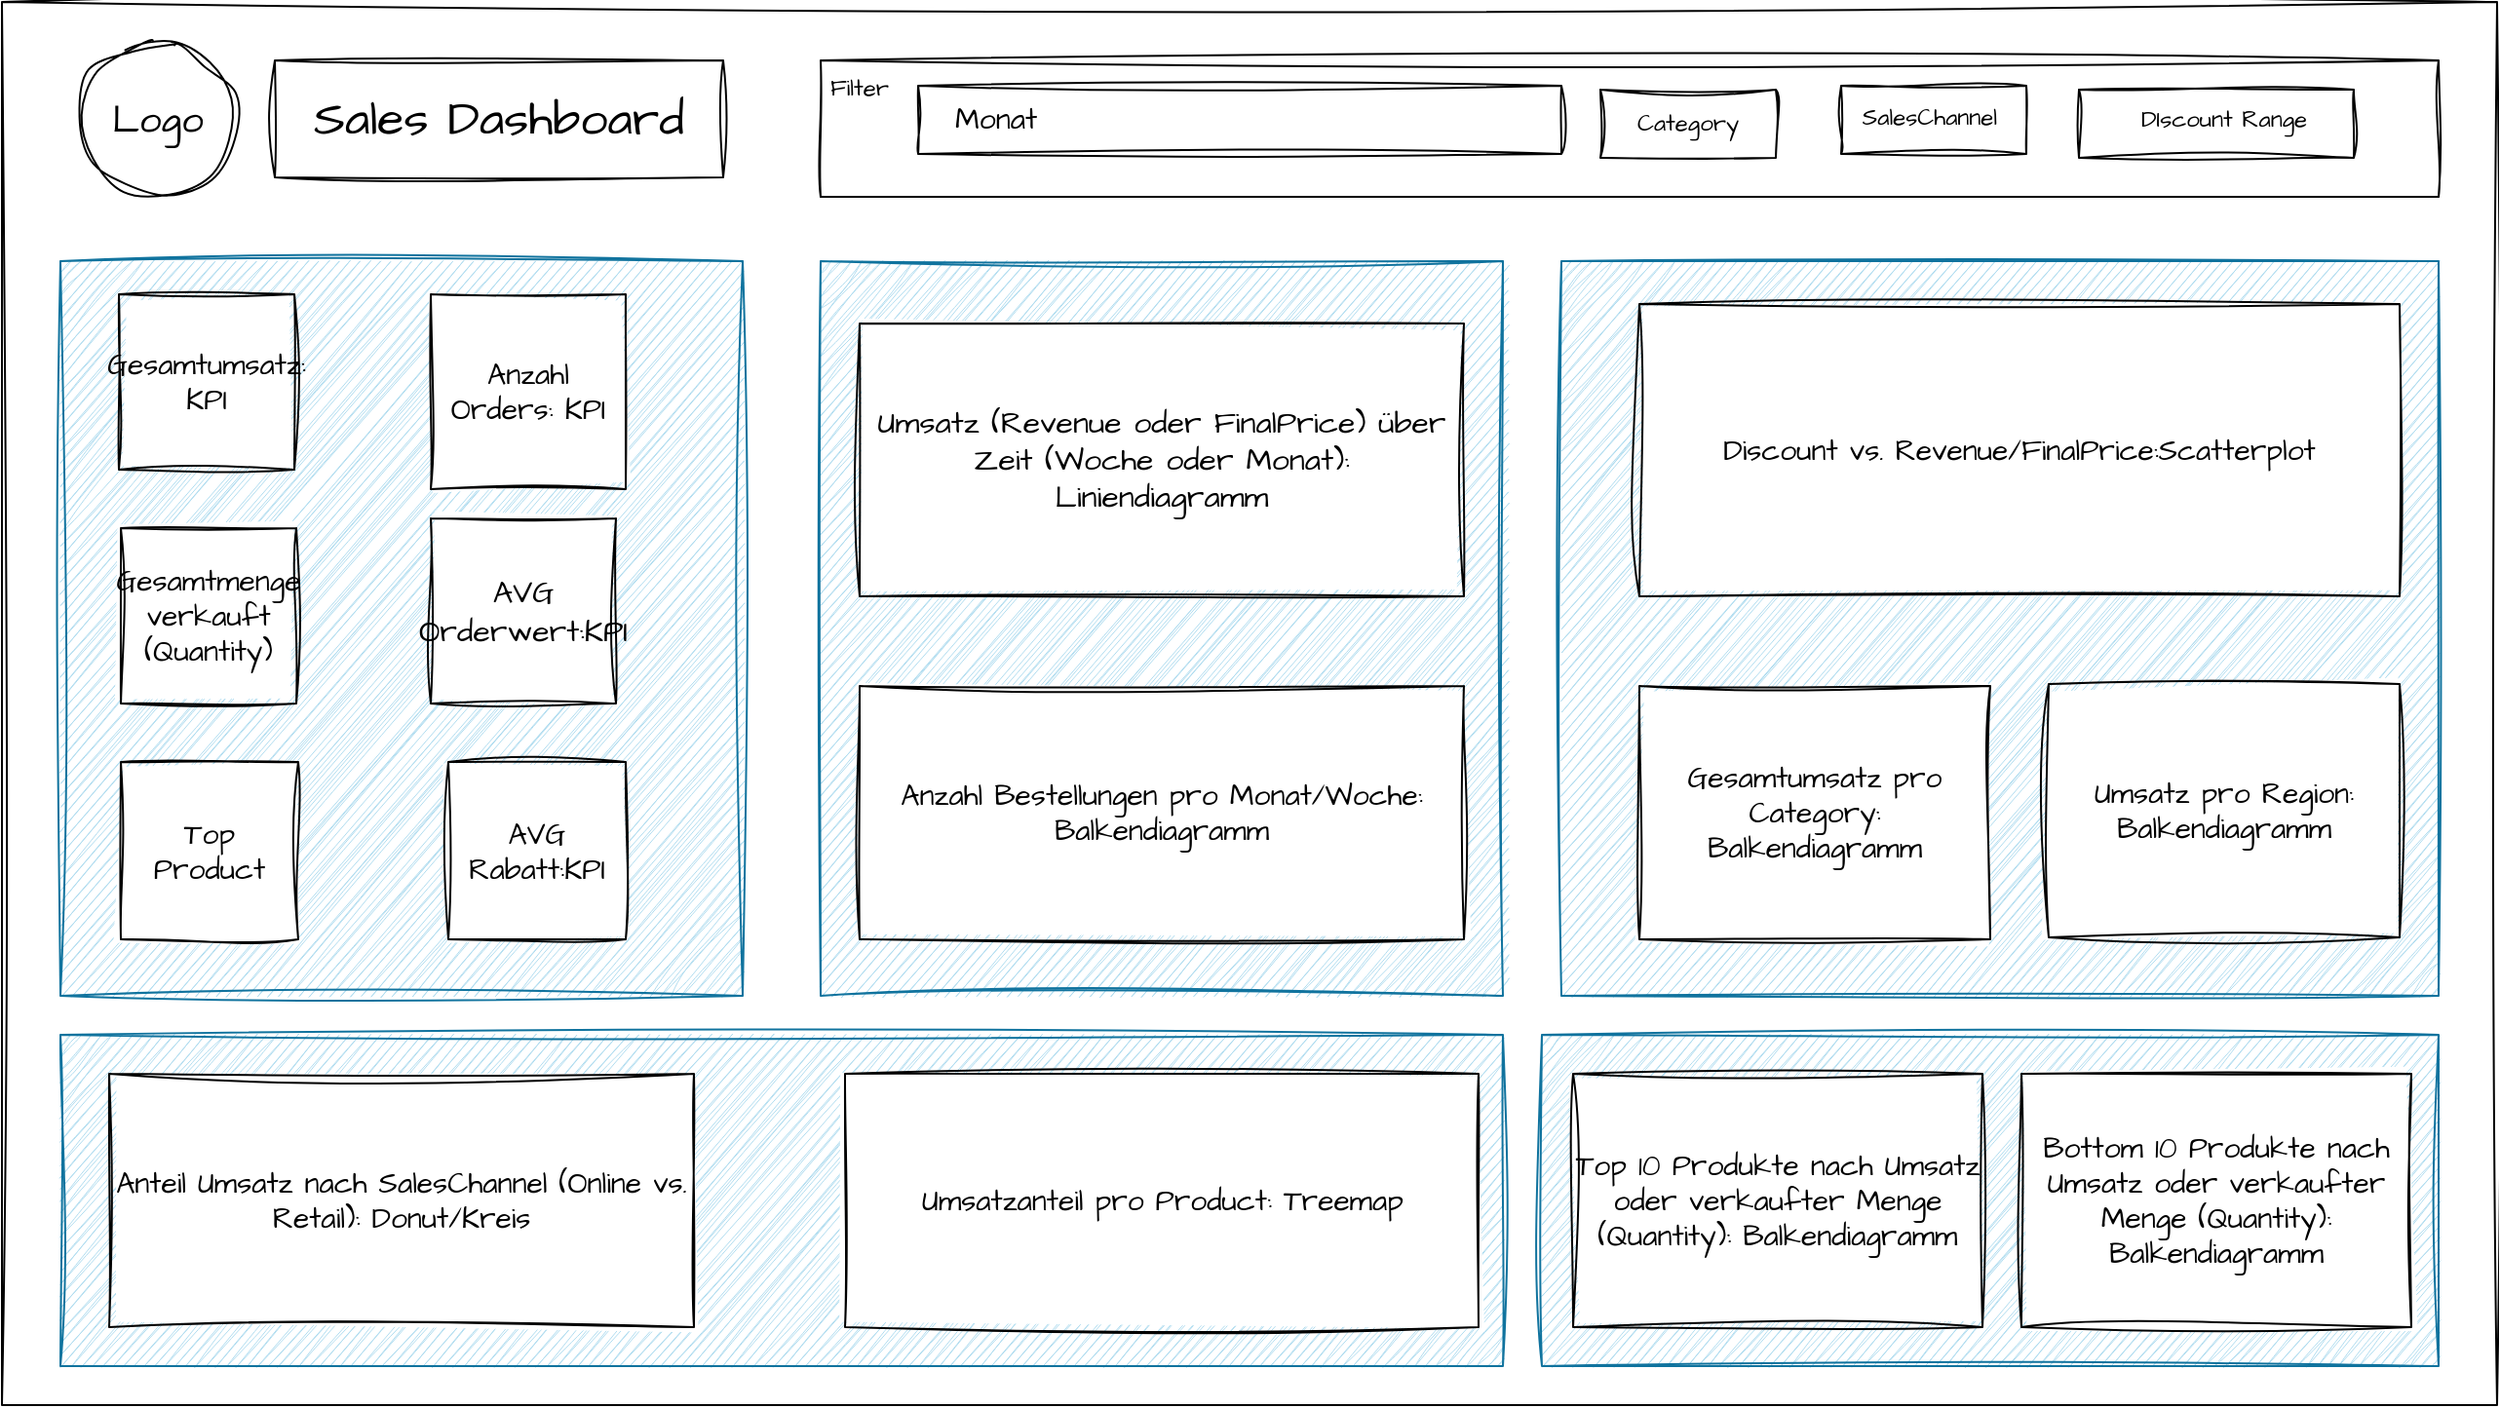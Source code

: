 <mxfile version="28.2.0">
  <diagram name="Seite-1" id="Cg4ywCZoyLswI4LCkrDw">
    <mxGraphModel dx="1426" dy="787" grid="1" gridSize="10" guides="1" tooltips="1" connect="1" arrows="1" fold="1" page="1" pageScale="1" pageWidth="827" pageHeight="1169" math="0" shadow="0">
      <root>
        <mxCell id="0" />
        <mxCell id="1" parent="0" />
        <mxCell id="c4TG9zLGL5Inzq2cddLS-16" value="" style="rounded=0;whiteSpace=wrap;html=1;sketch=1;hachureGap=4;jiggle=2;curveFitting=1;fontFamily=Architects Daughter;fontSource=https%3A%2F%2Ffonts.googleapis.com%2Fcss%3Ffamily%3DArchitects%2BDaughter;" vertex="1" parent="1">
          <mxGeometry x="30" y="720" width="1280" height="720" as="geometry" />
        </mxCell>
        <mxCell id="c4TG9zLGL5Inzq2cddLS-28" value="" style="rounded=0;whiteSpace=wrap;html=1;sketch=1;hachureGap=4;jiggle=2;curveFitting=1;fontFamily=Architects Daughter;fontSource=https%3A%2F%2Ffonts.googleapis.com%2Fcss%3Ffamily%3DArchitects%2BDaughter;" vertex="1" parent="1">
          <mxGeometry x="450" y="750" width="830" height="70" as="geometry" />
        </mxCell>
        <mxCell id="c4TG9zLGL5Inzq2cddLS-35" value="" style="rounded=0;whiteSpace=wrap;html=1;sketch=1;hachureGap=4;jiggle=2;curveFitting=1;fontFamily=Architects Daughter;fontSource=https%3A%2F%2Ffonts.googleapis.com%2Fcss%3Ffamily%3DArchitects%2BDaughter;" vertex="1" parent="1">
          <mxGeometry x="973.5" y="763" width="95" height="35" as="geometry" />
        </mxCell>
        <mxCell id="c4TG9zLGL5Inzq2cddLS-27" value="" style="rounded=0;whiteSpace=wrap;html=1;sketch=1;hachureGap=4;jiggle=2;curveFitting=1;fontFamily=Architects Daughter;fontSource=https%3A%2F%2Ffonts.googleapis.com%2Fcss%3Ffamily%3DArchitects%2BDaughter;fillColor=#b1ddf0;strokeColor=#10739e;" vertex="1" parent="1">
          <mxGeometry x="830" y="853" width="450" height="377" as="geometry" />
        </mxCell>
        <mxCell id="c4TG9zLGL5Inzq2cddLS-26" value="" style="rounded=0;whiteSpace=wrap;html=1;sketch=1;hachureGap=4;jiggle=2;curveFitting=1;fontFamily=Architects Daughter;fontSource=https%3A%2F%2Ffonts.googleapis.com%2Fcss%3Ffamily%3DArchitects%2BDaughter;fillColor=#b1ddf0;strokeColor=#10739e;" vertex="1" parent="1">
          <mxGeometry x="60" y="1250" width="740" height="170" as="geometry" />
        </mxCell>
        <mxCell id="c4TG9zLGL5Inzq2cddLS-25" value="" style="rounded=0;whiteSpace=wrap;html=1;sketch=1;hachureGap=4;jiggle=2;curveFitting=1;fontFamily=Architects Daughter;fontSource=https%3A%2F%2Ffonts.googleapis.com%2Fcss%3Ffamily%3DArchitects%2BDaughter;fillColor=#b1ddf0;strokeColor=#10739e;" vertex="1" parent="1">
          <mxGeometry x="820" y="1250" width="460" height="170" as="geometry" />
        </mxCell>
        <mxCell id="c4TG9zLGL5Inzq2cddLS-22" value="" style="rounded=0;whiteSpace=wrap;html=1;sketch=1;hachureGap=4;jiggle=2;curveFitting=1;fontFamily=Architects Daughter;fontSource=https%3A%2F%2Ffonts.googleapis.com%2Fcss%3Ffamily%3DArchitects%2BDaughter;fillColor=#b1ddf0;strokeColor=#10739e;" vertex="1" parent="1">
          <mxGeometry x="450" y="853" width="350" height="377" as="geometry" />
        </mxCell>
        <mxCell id="c4TG9zLGL5Inzq2cddLS-21" value="" style="rounded=0;whiteSpace=wrap;html=1;sketch=1;hachureGap=4;jiggle=2;curveFitting=1;fontFamily=Architects Daughter;fontSource=https%3A%2F%2Ffonts.googleapis.com%2Fcss%3Ffamily%3DArchitects%2BDaughter;fillColor=#b1ddf0;strokeColor=#10739e;" vertex="1" parent="1">
          <mxGeometry x="60" y="853" width="350" height="377" as="geometry" />
        </mxCell>
        <mxCell id="c4TG9zLGL5Inzq2cddLS-1" value="&lt;div&gt;&lt;font style=&quot;font-size: 16px;&quot;&gt;Umsatz (Revenue oder FinalPrice) über Zeit (Woche oder Monat): Liniendiagramm&lt;/font&gt;&lt;/div&gt;" style="rounded=0;whiteSpace=wrap;html=1;sketch=1;hachureGap=4;jiggle=2;curveFitting=1;fontFamily=Architects Daughter;fontSource=https%3A%2F%2Ffonts.googleapis.com%2Fcss%3Ffamily%3DArchitects%2BDaughter;" vertex="1" parent="1">
          <mxGeometry x="470" y="885" width="310" height="140" as="geometry" />
        </mxCell>
        <mxCell id="c4TG9zLGL5Inzq2cddLS-3" value="&lt;font style=&quot;font-size: 15px;&quot;&gt;Anzahl Bestellungen pro Monat/Woche: Balkendiagramm&lt;/font&gt;" style="rounded=0;whiteSpace=wrap;html=1;sketch=1;hachureGap=4;jiggle=2;curveFitting=1;fontFamily=Architects Daughter;fontSource=https%3A%2F%2Ffonts.googleapis.com%2Fcss%3Ffamily%3DArchitects%2BDaughter;" vertex="1" parent="1">
          <mxGeometry x="470" y="1071" width="310" height="130" as="geometry" />
        </mxCell>
        <mxCell id="c4TG9zLGL5Inzq2cddLS-4" value="&lt;font style=&quot;font-size: 15px;&quot;&gt;Gesamtumsatz pro Category: Balkendiagramm&lt;/font&gt;" style="rounded=0;whiteSpace=wrap;html=1;sketch=1;hachureGap=4;jiggle=2;curveFitting=1;fontFamily=Architects Daughter;fontSource=https%3A%2F%2Ffonts.googleapis.com%2Fcss%3Ffamily%3DArchitects%2BDaughter;" vertex="1" parent="1">
          <mxGeometry x="870" y="1071" width="180" height="130" as="geometry" />
        </mxCell>
        <mxCell id="c4TG9zLGL5Inzq2cddLS-6" value="&lt;font style=&quot;font-size: 15px; color: light-dark(rgb(0, 0, 0), rgb(129, 129, 129));&quot;&gt;Umsatz pro Region: Balkendiagramm&lt;/font&gt;" style="rounded=0;whiteSpace=wrap;html=1;sketch=1;hachureGap=4;jiggle=2;curveFitting=1;fontFamily=Architects Daughter;fontSource=https%3A%2F%2Ffonts.googleapis.com%2Fcss%3Ffamily%3DArchitects%2BDaughter;" vertex="1" parent="1">
          <mxGeometry x="1080" y="1070" width="180" height="130" as="geometry" />
        </mxCell>
        <mxCell id="c4TG9zLGL5Inzq2cddLS-9" value="&lt;font style=&quot;font-size: 15px;&quot;&gt;Discount vs. Revenue/FinalPrice:Scatterplot&lt;/font&gt;" style="rounded=0;whiteSpace=wrap;html=1;sketch=1;hachureGap=4;jiggle=2;curveFitting=1;fontFamily=Architects Daughter;fontSource=https%3A%2F%2Ffonts.googleapis.com%2Fcss%3Ffamily%3DArchitects%2BDaughter;" vertex="1" parent="1">
          <mxGeometry x="870" y="875" width="390" height="150" as="geometry" />
        </mxCell>
        <mxCell id="c4TG9zLGL5Inzq2cddLS-10" value="&lt;font style=&quot;font-size: 15px;&quot;&gt;Top 10 Produkte nach Umsatz oder verkaufter Menge (Quantity): Balkendiagramm&lt;/font&gt;" style="rounded=0;whiteSpace=wrap;html=1;sketch=1;hachureGap=4;jiggle=2;curveFitting=1;fontFamily=Architects Daughter;fontSource=https%3A%2F%2Ffonts.googleapis.com%2Fcss%3Ffamily%3DArchitects%2BDaughter;" vertex="1" parent="1">
          <mxGeometry x="836" y="1270" width="210" height="130" as="geometry" />
        </mxCell>
        <mxCell id="c4TG9zLGL5Inzq2cddLS-11" value="&lt;font style=&quot;font-size: 15px;&quot;&gt;Bottom 10 Produkte nach Umsatz oder verkaufter Menge (Quantity): Balkendiagramm&lt;/font&gt;" style="rounded=0;whiteSpace=wrap;html=1;sketch=1;hachureGap=4;jiggle=2;curveFitting=1;fontFamily=Architects Daughter;fontSource=https%3A%2F%2Ffonts.googleapis.com%2Fcss%3Ffamily%3DArchitects%2BDaughter;" vertex="1" parent="1">
          <mxGeometry x="1066" y="1270" width="200" height="130" as="geometry" />
        </mxCell>
        <mxCell id="c4TG9zLGL5Inzq2cddLS-12" value="&lt;font style=&quot;font-size: 15px;&quot;&gt;Gesamtumsatz: KPI&lt;/font&gt;" style="whiteSpace=wrap;html=1;aspect=fixed;sketch=1;hachureGap=4;jiggle=2;curveFitting=1;fontFamily=Architects Daughter;fontSource=https%3A%2F%2Ffonts.googleapis.com%2Fcss%3Ffamily%3DArchitects%2BDaughter;" vertex="1" parent="1">
          <mxGeometry x="90" y="870" width="90" height="90" as="geometry" />
        </mxCell>
        <mxCell id="c4TG9zLGL5Inzq2cddLS-13" value="&lt;font style=&quot;font-size: 15px;&quot;&gt;Anzahl Orders: KPI&lt;/font&gt;" style="whiteSpace=wrap;html=1;aspect=fixed;sketch=1;hachureGap=4;jiggle=2;curveFitting=1;fontFamily=Architects Daughter;fontSource=https%3A%2F%2Ffonts.googleapis.com%2Fcss%3Ffamily%3DArchitects%2BDaughter;" vertex="1" parent="1">
          <mxGeometry x="250" y="870" width="100" height="100" as="geometry" />
        </mxCell>
        <mxCell id="c4TG9zLGL5Inzq2cddLS-14" value="&lt;font style=&quot;font-size: 16px;&quot;&gt;AVG Orderwert:KPI&lt;/font&gt;" style="whiteSpace=wrap;html=1;aspect=fixed;sketch=1;hachureGap=4;jiggle=2;curveFitting=1;fontFamily=Architects Daughter;fontSource=https%3A%2F%2Ffonts.googleapis.com%2Fcss%3Ffamily%3DArchitects%2BDaughter;" vertex="1" parent="1">
          <mxGeometry x="250" y="985" width="95" height="95" as="geometry" />
        </mxCell>
        <mxCell id="c4TG9zLGL5Inzq2cddLS-15" value="&lt;font style=&quot;font-size: 15px;&quot;&gt;AVG Rabatt:KPI&lt;/font&gt;" style="whiteSpace=wrap;html=1;aspect=fixed;sketch=1;hachureGap=4;jiggle=2;curveFitting=1;fontFamily=Architects Daughter;fontSource=https%3A%2F%2Ffonts.googleapis.com%2Fcss%3Ffamily%3DArchitects%2BDaughter;" vertex="1" parent="1">
          <mxGeometry x="259" y="1110" width="91" height="91" as="geometry" />
        </mxCell>
        <mxCell id="c4TG9zLGL5Inzq2cddLS-17" value="&lt;font style=&quot;font-size: 25px;&quot;&gt;Sales Dashboard&lt;/font&gt;" style="rounded=0;whiteSpace=wrap;html=1;sketch=1;hachureGap=4;jiggle=2;curveFitting=1;fontFamily=Architects Daughter;fontSource=https%3A%2F%2Ffonts.googleapis.com%2Fcss%3Ffamily%3DArchitects%2BDaughter;" vertex="1" parent="1">
          <mxGeometry x="170" y="750" width="230" height="60" as="geometry" />
        </mxCell>
        <mxCell id="c4TG9zLGL5Inzq2cddLS-18" value="&lt;font style=&quot;font-size: 15px;&quot;&gt;Gesamtmenge verkauft (Quantity)&lt;/font&gt;" style="whiteSpace=wrap;html=1;aspect=fixed;sketch=1;hachureGap=4;jiggle=2;curveFitting=1;fontFamily=Architects Daughter;fontSource=https%3A%2F%2Ffonts.googleapis.com%2Fcss%3Ffamily%3DArchitects%2BDaughter;" vertex="1" parent="1">
          <mxGeometry x="91" y="990" width="90" height="90" as="geometry" />
        </mxCell>
        <mxCell id="c4TG9zLGL5Inzq2cddLS-19" value="&lt;font style=&quot;font-size: 15px;&quot;&gt;Top Product&lt;/font&gt;" style="whiteSpace=wrap;html=1;aspect=fixed;sketch=1;hachureGap=4;jiggle=2;curveFitting=1;fontFamily=Architects Daughter;fontSource=https%3A%2F%2Ffonts.googleapis.com%2Fcss%3Ffamily%3DArchitects%2BDaughter;" vertex="1" parent="1">
          <mxGeometry x="91" y="1110" width="91" height="91" as="geometry" />
        </mxCell>
        <mxCell id="c4TG9zLGL5Inzq2cddLS-20" value="&lt;font style=&quot;font-size: 20px;&quot;&gt;Logo&lt;/font&gt;" style="ellipse;whiteSpace=wrap;html=1;aspect=fixed;sketch=1;hachureGap=4;jiggle=2;curveFitting=1;fontFamily=Architects Daughter;fontSource=https%3A%2F%2Ffonts.googleapis.com%2Fcss%3Ffamily%3DArchitects%2BDaughter;" vertex="1" parent="1">
          <mxGeometry x="70" y="740" width="80" height="80" as="geometry" />
        </mxCell>
        <mxCell id="c4TG9zLGL5Inzq2cddLS-30" value="Filter" style="text;html=1;align=center;verticalAlign=middle;whiteSpace=wrap;rounded=0;fontFamily=Architects Daughter;fontSource=https%3A%2F%2Ffonts.googleapis.com%2Fcss%3Ffamily%3DArchitects%2BDaughter;" vertex="1" parent="1">
          <mxGeometry x="440" y="750" width="60" height="30" as="geometry" />
        </mxCell>
        <mxCell id="c4TG9zLGL5Inzq2cddLS-31" value="" style="rounded=0;whiteSpace=wrap;html=1;sketch=1;hachureGap=4;jiggle=2;curveFitting=1;fontFamily=Architects Daughter;fontSource=https%3A%2F%2Ffonts.googleapis.com%2Fcss%3Ffamily%3DArchitects%2BDaughter;" vertex="1" parent="1">
          <mxGeometry x="500" y="763" width="330" height="35" as="geometry" />
        </mxCell>
        <mxCell id="c4TG9zLGL5Inzq2cddLS-29" value="&lt;font style=&quot;font-size: 15px;&quot;&gt;Monat&lt;/font&gt;" style="text;html=1;align=center;verticalAlign=middle;whiteSpace=wrap;rounded=0;fontFamily=Architects Daughter;fontSource=https%3A%2F%2Ffonts.googleapis.com%2Fcss%3Ffamily%3DArchitects%2BDaughter;" vertex="1" parent="1">
          <mxGeometry x="510" y="765" width="60" height="30" as="geometry" />
        </mxCell>
        <mxCell id="c4TG9zLGL5Inzq2cddLS-5" value="&lt;font style=&quot;font-size: 15px;&quot;&gt;Umsatzanteil pro Product: Treemap&lt;/font&gt;" style="rounded=0;whiteSpace=wrap;html=1;sketch=1;hachureGap=4;jiggle=2;curveFitting=1;fontFamily=Architects Daughter;fontSource=https%3A%2F%2Ffonts.googleapis.com%2Fcss%3Ffamily%3DArchitects%2BDaughter;" vertex="1" parent="1">
          <mxGeometry x="462.5" y="1270" width="325" height="130" as="geometry" />
        </mxCell>
        <mxCell id="c4TG9zLGL5Inzq2cddLS-7" value="&lt;font style=&quot;font-size: 15px;&quot;&gt;Anteil Umsatz nach SalesChannel (Online vs. Retail): Donut/Kreis&lt;/font&gt;" style="rounded=0;whiteSpace=wrap;html=1;sketch=1;hachureGap=4;jiggle=2;curveFitting=1;fontFamily=Architects Daughter;fontSource=https%3A%2F%2Ffonts.googleapis.com%2Fcss%3Ffamily%3DArchitects%2BDaughter;" vertex="1" parent="1">
          <mxGeometry x="85" y="1270" width="300" height="130" as="geometry" />
        </mxCell>
        <mxCell id="c4TG9zLGL5Inzq2cddLS-32" value="" style="rounded=0;whiteSpace=wrap;html=1;sketch=1;hachureGap=4;jiggle=2;curveFitting=1;fontFamily=Architects Daughter;fontSource=https%3A%2F%2Ffonts.googleapis.com%2Fcss%3Ffamily%3DArchitects%2BDaughter;" vertex="1" parent="1">
          <mxGeometry x="850" y="765" width="90" height="35" as="geometry" />
        </mxCell>
        <mxCell id="c4TG9zLGL5Inzq2cddLS-33" value="Category" style="text;html=1;align=center;verticalAlign=middle;whiteSpace=wrap;rounded=0;fontFamily=Architects Daughter;fontSource=https%3A%2F%2Ffonts.googleapis.com%2Fcss%3Ffamily%3DArchitects%2BDaughter;" vertex="1" parent="1">
          <mxGeometry x="865" y="768" width="60" height="30" as="geometry" />
        </mxCell>
        <mxCell id="c4TG9zLGL5Inzq2cddLS-34" value="&lt;span data-end=&quot;827&quot; data-start=&quot;811&quot;&gt;SalesChannel&lt;/span&gt; " style="text;html=1;align=center;verticalAlign=middle;whiteSpace=wrap;rounded=0;fontFamily=Architects Daughter;fontSource=https%3A%2F%2Ffonts.googleapis.com%2Fcss%3Ffamily%3DArchitects%2BDaughter;" vertex="1" parent="1">
          <mxGeometry x="973.5" y="764" width="90" height="31" as="geometry" />
        </mxCell>
        <mxCell id="c4TG9zLGL5Inzq2cddLS-36" value="" style="rounded=0;whiteSpace=wrap;html=1;sketch=1;hachureGap=4;jiggle=2;curveFitting=1;fontFamily=Architects Daughter;fontSource=https%3A%2F%2Ffonts.googleapis.com%2Fcss%3Ffamily%3DArchitects%2BDaughter;" vertex="1" parent="1">
          <mxGeometry x="1095.5" y="765" width="141" height="35" as="geometry" />
        </mxCell>
        <mxCell id="c4TG9zLGL5Inzq2cddLS-37" value="DIscount Range" style="text;html=1;align=center;verticalAlign=middle;whiteSpace=wrap;rounded=0;fontFamily=Architects Daughter;fontSource=https%3A%2F%2Ffonts.googleapis.com%2Fcss%3Ffamily%3DArchitects%2BDaughter;" vertex="1" parent="1">
          <mxGeometry x="1125" y="765" width="90" height="31" as="geometry" />
        </mxCell>
      </root>
    </mxGraphModel>
  </diagram>
</mxfile>
